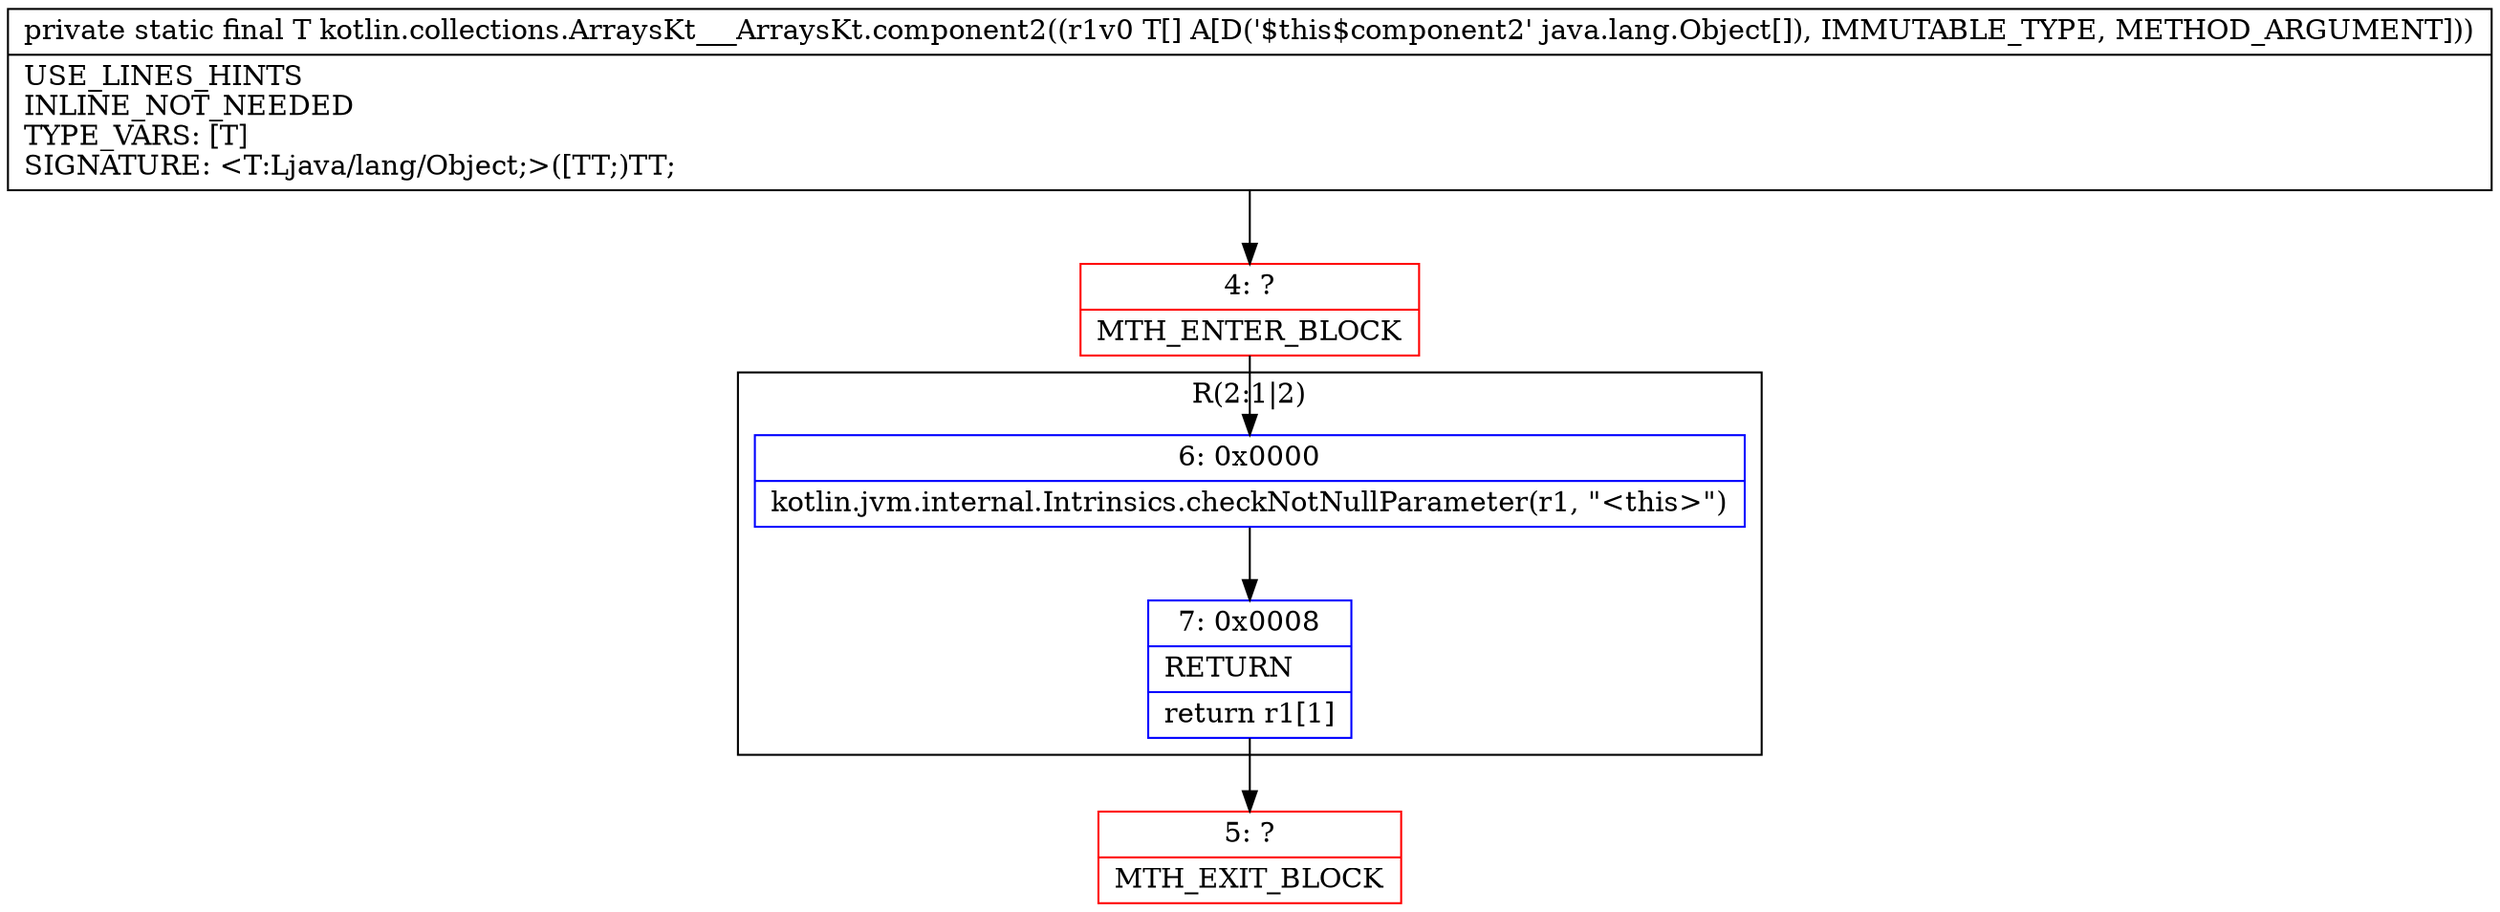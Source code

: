 digraph "CFG forkotlin.collections.ArraysKt___ArraysKt.component2([Ljava\/lang\/Object;)Ljava\/lang\/Object;" {
subgraph cluster_Region_2080241772 {
label = "R(2:1|2)";
node [shape=record,color=blue];
Node_6 [shape=record,label="{6\:\ 0x0000|kotlin.jvm.internal.Intrinsics.checkNotNullParameter(r1, \"\<this\>\")\l}"];
Node_7 [shape=record,label="{7\:\ 0x0008|RETURN\l|return r1[1]\l}"];
}
Node_4 [shape=record,color=red,label="{4\:\ ?|MTH_ENTER_BLOCK\l}"];
Node_5 [shape=record,color=red,label="{5\:\ ?|MTH_EXIT_BLOCK\l}"];
MethodNode[shape=record,label="{private static final T kotlin.collections.ArraysKt___ArraysKt.component2((r1v0 T[] A[D('$this$component2' java.lang.Object[]), IMMUTABLE_TYPE, METHOD_ARGUMENT]))  | USE_LINES_HINTS\lINLINE_NOT_NEEDED\lTYPE_VARS: [T]\lSIGNATURE: \<T:Ljava\/lang\/Object;\>([TT;)TT;\l}"];
MethodNode -> Node_4;Node_6 -> Node_7;
Node_7 -> Node_5;
Node_4 -> Node_6;
}

